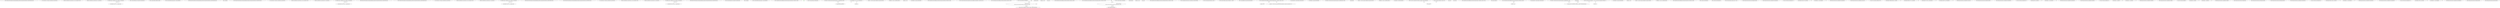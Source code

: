 digraph  {
n0 [cluster="Humanizer.Tests.Extensions.RomanianDateHumanizeTests.RomanianTranslationIsCorrectForThreeHoursAgo()", label="Entry Humanizer.Tests.Extensions.RomanianDateHumanizeTests.RomanianTranslationIsCorrectForThreeHoursAgo()", span="11-11"];
n1 [cluster="Humanizer.Tests.Extensions.RomanianDateHumanizeTests.RomanianTranslationIsCorrectForThreeHoursAgo()", label="var currentCulture = Thread.CurrentThread.CurrentUICulture", span="13-13"];
n2 [cluster="Humanizer.Tests.Extensions.RomanianDateHumanizeTests.RomanianTranslationIsCorrectForThreeHoursAgo()", label="Thread.CurrentThread.CurrentUICulture = new CultureInfo(''ro-RO'')", span="14-14"];
n4 [cluster="Humanizer.Tests.Extensions.RomanianDateHumanizeTests.RomanianTranslationIsCorrectForThreeHoursAgo()", label="Thread.CurrentThread.CurrentUICulture = currentCulture", span="18-18"];
n3 [cluster="Humanizer.Tests.Extensions.RomanianDateHumanizeTests.RomanianTranslationIsCorrectForThreeHoursAgo()", label="var threeHoursAgo = DateTime.UtcNow.AddHours(-3).Humanize()", span="16-16"];
n7 [cluster="System.Globalization.CultureInfo.CultureInfo(string)", label="Entry System.Globalization.CultureInfo.CultureInfo(string)", span="0-0"];
n8 [cluster="System.DateTime.AddHours(double)", label="Entry System.DateTime.AddHours(double)", span="0-0"];
n9 [cluster="System.DateTime.Humanize(bool, System.DateTime?)", label="Entry System.DateTime.Humanize(bool, System.DateTime?)", span="21-21"];
n5 [cluster="Humanizer.Tests.Extensions.RomanianDateHumanizeTests.RomanianTranslationIsCorrectForThreeHoursAgo()", label="Assert.Equal(''acum 3 ore'', threeHoursAgo)", span="20-20"];
n6 [cluster="Humanizer.Tests.Extensions.RomanianDateHumanizeTests.RomanianTranslationIsCorrectForThreeHoursAgo()", label="Exit Humanizer.Tests.Extensions.RomanianDateHumanizeTests.RomanianTranslationIsCorrectForThreeHoursAgo()", span="11-11"];
n10 [cluster="Unk.Equal", label="Entry Unk.Equal", span=""];
n11 [cluster="Humanizer.Tests.Extensions.RomanianDateHumanizeTests.RomanianTranslationIsCorrectFor20HoursAgo()", label="Entry Humanizer.Tests.Extensions.RomanianDateHumanizeTests.RomanianTranslationIsCorrectFor20HoursAgo()", span="24-24"];
n12 [cluster="Humanizer.Tests.Extensions.RomanianDateHumanizeTests.RomanianTranslationIsCorrectFor20HoursAgo()", label="var currentCulture = Thread.CurrentThread.CurrentUICulture", span="26-26"];
n13 [cluster="Humanizer.Tests.Extensions.RomanianDateHumanizeTests.RomanianTranslationIsCorrectFor20HoursAgo()", label="Thread.CurrentThread.CurrentUICulture = new CultureInfo(''ro-RO'')", span="27-27"];
n15 [cluster="Humanizer.Tests.Extensions.RomanianDateHumanizeTests.RomanianTranslationIsCorrectFor20HoursAgo()", label="Thread.CurrentThread.CurrentUICulture = currentCulture", span="31-31"];
n14 [cluster="Humanizer.Tests.Extensions.RomanianDateHumanizeTests.RomanianTranslationIsCorrectFor20HoursAgo()", label="var threeHoursAgo = DateTime.UtcNow.AddHours(-20).Humanize()", span="29-29"];
n16 [cluster="Humanizer.Tests.Extensions.RomanianDateHumanizeTests.RomanianTranslationIsCorrectFor20HoursAgo()", label="Assert.Equal(''acum 20 de ore'', threeHoursAgo)", span="33-33"];
n17 [cluster="Humanizer.Tests.Extensions.RomanianDateHumanizeTests.RomanianTranslationIsCorrectFor20HoursAgo()", label="Exit Humanizer.Tests.Extensions.RomanianDateHumanizeTests.RomanianTranslationIsCorrectFor20HoursAgo()", span="24-24"];
m0_0 [cluster="Humanizer.Tests.Extensions.RomanianDateHumanizeTests.RomanianTranslationIsCorrectForThreeHoursAgo()", file="InstanceBuilder.cs", label="Entry Humanizer.Tests.Extensions.RomanianDateHumanizeTests.RomanianTranslationIsCorrectForThreeHoursAgo()", span="11-11"];
m0_1 [cluster="Humanizer.Tests.Extensions.RomanianDateHumanizeTests.RomanianTranslationIsCorrectForThreeHoursAgo()", file="InstanceBuilder.cs", label="var currentCulture = Thread.CurrentThread.CurrentUICulture", span="13-13"];
m0_2 [cluster="Humanizer.Tests.Extensions.RomanianDateHumanizeTests.RomanianTranslationIsCorrectForThreeHoursAgo()", file="InstanceBuilder.cs", label="Thread.CurrentThread.CurrentUICulture = new CultureInfo(''ro-RO'')", span="14-14"];
m0_4 [cluster="Humanizer.Tests.Extensions.RomanianDateHumanizeTests.RomanianTranslationIsCorrectForThreeHoursAgo()", file="InstanceBuilder.cs", label="Thread.CurrentThread.CurrentUICulture = currentCulture", span="18-18"];
m0_3 [cluster="Humanizer.Tests.Extensions.RomanianDateHumanizeTests.RomanianTranslationIsCorrectForThreeHoursAgo()", file="InstanceBuilder.cs", label="var threeHoursAgo = DateTime.UtcNow.AddHours(-3).Humanize()", span="16-16"];
m0_5 [cluster="Humanizer.Tests.Extensions.RomanianDateHumanizeTests.RomanianTranslationIsCorrectForThreeHoursAgo()", file="InstanceBuilder.cs", label="Assert.Equal(''acum 3 ore'', threeHoursAgo)", span="20-20"];
m0_6 [cluster="Humanizer.Tests.Extensions.RomanianDateHumanizeTests.RomanianTranslationIsCorrectForThreeHoursAgo()", file="InstanceBuilder.cs", label="Exit Humanizer.Tests.Extensions.RomanianDateHumanizeTests.RomanianTranslationIsCorrectForThreeHoursAgo()", span="11-11"];
m0_11 [cluster="Humanizer.Tests.Extensions.RomanianDateHumanizeTests.RomanianTranslationIsCorrectFor20HoursAgo()", file="InstanceBuilder.cs", label="Entry Humanizer.Tests.Extensions.RomanianDateHumanizeTests.RomanianTranslationIsCorrectFor20HoursAgo()", span="24-24"];
m0_12 [cluster="Humanizer.Tests.Extensions.RomanianDateHumanizeTests.RomanianTranslationIsCorrectFor20HoursAgo()", file="InstanceBuilder.cs", label="var currentCulture = Thread.CurrentThread.CurrentUICulture", span="26-26"];
m0_13 [cluster="Humanizer.Tests.Extensions.RomanianDateHumanizeTests.RomanianTranslationIsCorrectFor20HoursAgo()", file="InstanceBuilder.cs", label="Thread.CurrentThread.CurrentUICulture = new CultureInfo(''ro-RO'')", span="27-27"];
m0_15 [cluster="Humanizer.Tests.Extensions.RomanianDateHumanizeTests.RomanianTranslationIsCorrectFor20HoursAgo()", file="InstanceBuilder.cs", label="Thread.CurrentThread.CurrentUICulture = currentCulture", span="31-31"];
m0_14 [cluster="Humanizer.Tests.Extensions.RomanianDateHumanizeTests.RomanianTranslationIsCorrectFor20HoursAgo()", file="InstanceBuilder.cs", label="var threeHoursAgo = DateTime.UtcNow.AddHours(-20).Humanize()", span="29-29"];
m0_16 [cluster="Humanizer.Tests.Extensions.RomanianDateHumanizeTests.RomanianTranslationIsCorrectFor20HoursAgo()", file="InstanceBuilder.cs", label="Assert.Equal(''acum 20 de ore'', threeHoursAgo)", span="33-33"];
m0_17 [cluster="Humanizer.Tests.Extensions.RomanianDateHumanizeTests.RomanianTranslationIsCorrectFor20HoursAgo()", file="InstanceBuilder.cs", label="Exit Humanizer.Tests.Extensions.RomanianDateHumanizeTests.RomanianTranslationIsCorrectFor20HoursAgo()", span="24-24"];
m0_7 [cluster="System.Globalization.CultureInfo.CultureInfo(string)", file="InstanceBuilder.cs", label="Entry System.Globalization.CultureInfo.CultureInfo(string)", span="0-0"];
m0_10 [cluster="Unk.Equal", file="InstanceBuilder.cs", label="Entry Unk.Equal", span=""];
m0_9 [cluster="System.DateTime.Humanize(bool, System.DateTime?)", file="InstanceBuilder.cs", label="Entry System.DateTime.Humanize(bool, System.DateTime?)", span="21-21"];
m1_39 [cluster="CommandLine.Internal.ReflectionUtil.RetrievePropertyAttributeList<TAttribute>(object)", file="ReflectionExtensions.cs", label="Entry CommandLine.Internal.ReflectionUtil.RetrievePropertyAttributeList<TAttribute>(object)", span="112-112"];
m1_42 [cluster="CommandLine.Internal.ReflectionUtil.RetrievePropertyAttributeList<TAttribute>(object)", color=green, community=0, file="ReflectionExtensions.cs", label=info, prediction=0, span="118-118"];
m1_41 [cluster="CommandLine.Internal.ReflectionUtil.RetrievePropertyAttributeList<TAttribute>(object)", file="ReflectionExtensions.cs", label="var info = target.GetType().GetProperties()", span="116-116"];
m1_48 [cluster="CommandLine.Internal.ReflectionUtil.RetrievePropertyAttributeList<TAttribute>(object)", file="ReflectionExtensions.cs", label="list.Add((TAttribute)attribute)", span="128-128"];
m1_43 [cluster="CommandLine.Internal.ReflectionUtil.RetrievePropertyAttributeList<TAttribute>(object)", file="ReflectionExtensions.cs", label="property != null && (property.CanRead && property.CanWrite)", span="120-120"];
m1_45 [cluster="CommandLine.Internal.ReflectionUtil.RetrievePropertyAttributeList<TAttribute>(object)", file="ReflectionExtensions.cs", label="setMethod != null && !setMethod.IsStatic", span="123-123"];
m1_47 [cluster="CommandLine.Internal.ReflectionUtil.RetrievePropertyAttributeList<TAttribute>(object)", file="ReflectionExtensions.cs", label="attribute != null", span="126-126"];
m1_49 [cluster="CommandLine.Internal.ReflectionUtil.RetrievePropertyAttributeList<TAttribute>(object)", file="ReflectionExtensions.cs", label="return list;", span="134-134"];
m1_44 [cluster="CommandLine.Internal.ReflectionUtil.RetrievePropertyAttributeList<TAttribute>(object)", file="ReflectionExtensions.cs", label="var setMethod = property.GetSetMethod()", span="122-122"];
m1_46 [cluster="CommandLine.Internal.ReflectionUtil.RetrievePropertyAttributeList<TAttribute>(object)", file="ReflectionExtensions.cs", label="var attribute = Attribute.GetCustomAttribute(property, typeof(TAttribute), false)", span="125-125"];
m1_40 [cluster="CommandLine.Internal.ReflectionUtil.RetrievePropertyAttributeList<TAttribute>(object)", file="ReflectionExtensions.cs", label="IList<TAttribute> list = new List<TAttribute>()", span="115-115"];
m1_50 [cluster="CommandLine.Internal.ReflectionUtil.RetrievePropertyAttributeList<TAttribute>(object)", file="ReflectionExtensions.cs", label="Exit CommandLine.Internal.ReflectionUtil.RetrievePropertyAttributeList<TAttribute>(object)", span="112-112"];
m1_17 [cluster="System.Attribute.GetCustomAttribute(System.Reflection.MemberInfo, System.Type, bool)", file="ReflectionExtensions.cs", label="Entry System.Attribute.GetCustomAttribute(System.Reflection.MemberInfo, System.Type, bool)", span="0-0"];
m1_20 [cluster="CommandLine.Internal.ReflectionUtil.RetrieveMethod<TAttribute>(object)", file="ReflectionExtensions.cs", label="Entry CommandLine.Internal.ReflectionUtil.RetrieveMethod<TAttribute>(object)", span="70-70"];
m1_21 [cluster="CommandLine.Internal.ReflectionUtil.RetrieveMethod<TAttribute>(object)", file="ReflectionExtensions.cs", label="var info = target.GetType().GetMethods()", span="73-73"];
m1_24 [cluster="CommandLine.Internal.ReflectionUtil.RetrieveMethod<TAttribute>(object)", file="ReflectionExtensions.cs", label="Attribute attribute =\r\n                        Attribute.GetCustomAttribute(method, typeof(TAttribute), false)", span="79-80"];
m1_22 [cluster="CommandLine.Internal.ReflectionUtil.RetrieveMethod<TAttribute>(object)", file="ReflectionExtensions.cs", label=info, span="75-75"];
m1_23 [cluster="CommandLine.Internal.ReflectionUtil.RetrieveMethod<TAttribute>(object)", file="ReflectionExtensions.cs", label="!method.IsStatic", span="77-77"];
m1_25 [cluster="CommandLine.Internal.ReflectionUtil.RetrieveMethod<TAttribute>(object)", file="ReflectionExtensions.cs", label="attribute != null", span="81-81"];
m1_26 [cluster="CommandLine.Internal.ReflectionUtil.RetrieveMethod<TAttribute>(object)", file="ReflectionExtensions.cs", label="return new Pair<MethodInfo, TAttribute>(method, (TAttribute)attribute);", span="83-83"];
m1_27 [cluster="CommandLine.Internal.ReflectionUtil.RetrieveMethod<TAttribute>(object)", file="ReflectionExtensions.cs", label="return null;", span="88-88"];
m1_28 [cluster="CommandLine.Internal.ReflectionUtil.RetrieveMethod<TAttribute>(object)", file="ReflectionExtensions.cs", label="Exit CommandLine.Internal.ReflectionUtil.RetrieveMethod<TAttribute>(object)", span="70-70"];
m1_30 [cluster="CommandLine.Internal.ReflectionUtil.RetrieveMethodAttributeOnly<TAttribute>(object)", file="ReflectionExtensions.cs", label="Entry CommandLine.Internal.ReflectionUtil.RetrieveMethodAttributeOnly<TAttribute>(object)", span="91-91"];
m1_34 [cluster="CommandLine.Internal.ReflectionUtil.RetrieveMethodAttributeOnly<TAttribute>(object)", file="ReflectionExtensions.cs", label="Attribute attribute =\r\n                        Attribute.GetCustomAttribute(method, typeof(TAttribute), false)", span="100-101"];
m1_31 [cluster="CommandLine.Internal.ReflectionUtil.RetrieveMethodAttributeOnly<TAttribute>(object)", file="ReflectionExtensions.cs", label="var info = target.GetType().GetMethods()", span="94-94"];
m1_32 [cluster="CommandLine.Internal.ReflectionUtil.RetrieveMethodAttributeOnly<TAttribute>(object)", file="ReflectionExtensions.cs", label=info, span="96-96"];
m1_33 [cluster="CommandLine.Internal.ReflectionUtil.RetrieveMethodAttributeOnly<TAttribute>(object)", file="ReflectionExtensions.cs", label="!method.IsStatic", span="98-98"];
m1_35 [cluster="CommandLine.Internal.ReflectionUtil.RetrieveMethodAttributeOnly<TAttribute>(object)", file="ReflectionExtensions.cs", label="attribute != null", span="102-102"];
m1_36 [cluster="CommandLine.Internal.ReflectionUtil.RetrieveMethodAttributeOnly<TAttribute>(object)", file="ReflectionExtensions.cs", label="return (TAttribute)attribute;", span="104-104"];
m1_37 [cluster="CommandLine.Internal.ReflectionUtil.RetrieveMethodAttributeOnly<TAttribute>(object)", file="ReflectionExtensions.cs", label="return null;", span="109-109"];
m1_38 [cluster="CommandLine.Internal.ReflectionUtil.RetrieveMethodAttributeOnly<TAttribute>(object)", file="ReflectionExtensions.cs", label="Exit CommandLine.Internal.ReflectionUtil.RetrieveMethodAttributeOnly<TAttribute>(object)", span="91-91"];
m1_18 [cluster="CommandLine.Internal.Pair<TLeft, TRight>.Pair(TLeft, TRight)", file="ReflectionExtensions.cs", label="Entry CommandLine.Internal.Pair<TLeft, TRight>.Pair(TLeft, TRight)", span="37-37"];
m1_74 [cluster="string.CompareOrdinal(string, string)", file="ReflectionExtensions.cs", label="Entry string.CompareOrdinal(string, string)", span="0-0"];
m1_19 [cluster="System.Collections.Generic.ICollection<T>.Add(T)", file="ReflectionExtensions.cs", label="Entry System.Collections.Generic.ICollection<T>.Add(T)", span="0-0"];
m1_16 [cluster="System.Reflection.PropertyInfo.GetSetMethod()", file="ReflectionExtensions.cs", label="Entry System.Reflection.PropertyInfo.GetSetMethod()", span="0-0"];
m1_58 [cluster="CommandLine.Internal.ReflectionUtil.RetrieveOptionProperty<TAttribute>(object, string)", file="ReflectionExtensions.cs", label="Entry CommandLine.Internal.ReflectionUtil.RetrieveOptionProperty<TAttribute>(object, string)", span="151-151"];
m1_62 [cluster="CommandLine.Internal.ReflectionUtil.RetrieveOptionProperty<TAttribute>(object, string)", file="ReflectionExtensions.cs", label="var propertiesInfo = target.GetType().GetProperties()", span="156-156"];
m1_65 [cluster="CommandLine.Internal.ReflectionUtil.RetrieveOptionProperty<TAttribute>(object, string)", file="ReflectionExtensions.cs", label="var setMethod = property.GetSetMethod()", span="162-162"];
m1_67 [cluster="CommandLine.Internal.ReflectionUtil.RetrieveOptionProperty<TAttribute>(object, string)", file="ReflectionExtensions.cs", label="var attribute = Attribute.GetCustomAttribute(property, typeof(TAttribute), false)", span="165-165"];
m1_60 [cluster="CommandLine.Internal.ReflectionUtil.RetrieveOptionProperty<TAttribute>(object, string)", file="ReflectionExtensions.cs", label="target == null", span="155-155"];
m1_63 [cluster="CommandLine.Internal.ReflectionUtil.RetrieveOptionProperty<TAttribute>(object, string)", file="ReflectionExtensions.cs", label=propertiesInfo, span="158-158"];
m1_64 [cluster="CommandLine.Internal.ReflectionUtil.RetrieveOptionProperty<TAttribute>(object, string)", file="ReflectionExtensions.cs", label="property != null && (property.CanRead && property.CanWrite)", span="160-160"];
m1_66 [cluster="CommandLine.Internal.ReflectionUtil.RetrieveOptionProperty<TAttribute>(object, string)", file="ReflectionExtensions.cs", label="setMethod != null && !setMethod.IsStatic", span="163-163"];
m1_68 [cluster="CommandLine.Internal.ReflectionUtil.RetrieveOptionProperty<TAttribute>(object, string)", file="ReflectionExtensions.cs", label="var optionAttr = (TAttribute)attribute", span="166-166"];
m1_70 [cluster="CommandLine.Internal.ReflectionUtil.RetrieveOptionProperty<TAttribute>(object, string)", file="ReflectionExtensions.cs", label="found = new Pair<PropertyInfo, TAttribute>(property, (TAttribute)attribute)", span="169-169"];
m1_59 [cluster="CommandLine.Internal.ReflectionUtil.RetrieveOptionProperty<TAttribute>(object, string)", file="ReflectionExtensions.cs", label="Pair<PropertyInfo, TAttribute> found = null", span="154-154"];
m1_69 [cluster="CommandLine.Internal.ReflectionUtil.RetrieveOptionProperty<TAttribute>(object, string)", file="ReflectionExtensions.cs", label="optionAttr != null && string.CompareOrdinal(uniqueName, optionAttr.UniqueName) == 0", span="167-167"];
m1_61 [cluster="CommandLine.Internal.ReflectionUtil.RetrieveOptionProperty<TAttribute>(object, string)", file="ReflectionExtensions.cs", label="return null;", span="155-155"];
m1_72 [cluster="CommandLine.Internal.ReflectionUtil.RetrieveOptionProperty<TAttribute>(object, string)", file="ReflectionExtensions.cs", label="return found;", span="175-175"];
m1_71 [cluster="CommandLine.Internal.ReflectionUtil.RetrieveOptionProperty<TAttribute>(object, string)", file="ReflectionExtensions.cs", label="return found;", span="170-170"];
m1_73 [cluster="CommandLine.Internal.ReflectionUtil.RetrieveOptionProperty<TAttribute>(object, string)", file="ReflectionExtensions.cs", label="Exit CommandLine.Internal.ReflectionUtil.RetrieveOptionProperty<TAttribute>(object, string)", span="151-151"];
m1_14 [cluster="object.GetType()", file="ReflectionExtensions.cs", label="Entry object.GetType()", span="0-0"];
m1_0 [cluster="CommandLine.Internal.ReflectionUtil.RetrievePropertyList<TAttribute>(object)", file="ReflectionExtensions.cs", label="Entry CommandLine.Internal.ReflectionUtil.RetrievePropertyList<TAttribute>(object)", span="43-43"];
m1_3 [cluster="CommandLine.Internal.ReflectionUtil.RetrievePropertyList<TAttribute>(object)", file="ReflectionExtensions.cs", label="var propertiesInfo = target.GetType().GetProperties()", span="49-49"];
m1_10 [cluster="CommandLine.Internal.ReflectionUtil.RetrievePropertyList<TAttribute>(object)", file="ReflectionExtensions.cs", label="list.Add(new Pair<PropertyInfo, TAttribute>(property, (TAttribute)attribute))", span="61-61"];
m1_6 [cluster="CommandLine.Internal.ReflectionUtil.RetrievePropertyList<TAttribute>(object)", file="ReflectionExtensions.cs", label="var setMethod = property.GetSetMethod()", span="55-55"];
m1_8 [cluster="CommandLine.Internal.ReflectionUtil.RetrievePropertyList<TAttribute>(object)", file="ReflectionExtensions.cs", label="var attribute = Attribute.GetCustomAttribute(property, typeof(TAttribute), false)", span="58-58"];
m1_1 [cluster="CommandLine.Internal.ReflectionUtil.RetrievePropertyList<TAttribute>(object)", file="ReflectionExtensions.cs", label="IList<Pair<PropertyInfo, TAttribute>> list = new List<Pair<PropertyInfo, TAttribute>>()", span="46-46"];
m1_2 [cluster="CommandLine.Internal.ReflectionUtil.RetrievePropertyList<TAttribute>(object)", file="ReflectionExtensions.cs", label="target != null", span="47-47"];
m1_4 [cluster="CommandLine.Internal.ReflectionUtil.RetrievePropertyList<TAttribute>(object)", file="ReflectionExtensions.cs", label=propertiesInfo, span="51-51"];
m1_9 [cluster="CommandLine.Internal.ReflectionUtil.RetrievePropertyList<TAttribute>(object)", file="ReflectionExtensions.cs", label="attribute != null", span="59-59"];
m1_5 [cluster="CommandLine.Internal.ReflectionUtil.RetrievePropertyList<TAttribute>(object)", file="ReflectionExtensions.cs", label="property != null && (property.CanRead && property.CanWrite)", span="53-53"];
m1_7 [cluster="CommandLine.Internal.ReflectionUtil.RetrievePropertyList<TAttribute>(object)", file="ReflectionExtensions.cs", label="setMethod != null && !setMethod.IsStatic", span="56-56"];
m1_11 [cluster="CommandLine.Internal.ReflectionUtil.RetrievePropertyList<TAttribute>(object)", file="ReflectionExtensions.cs", label="return list;", span="67-67"];
m1_12 [cluster="CommandLine.Internal.ReflectionUtil.RetrievePropertyList<TAttribute>(object)", file="ReflectionExtensions.cs", label="Exit CommandLine.Internal.ReflectionUtil.RetrievePropertyList<TAttribute>(object)", span="43-43"];
m1_29 [cluster="System.Type.GetMethods()", file="ReflectionExtensions.cs", label="Entry System.Type.GetMethods()", span="0-0"];
m1_15 [cluster="System.Type.GetProperties()", file="ReflectionExtensions.cs", label="Entry System.Type.GetProperties()", span="0-0"];
m1_13 [cluster="System.Collections.Generic.List<T>.List()", file="ReflectionExtensions.cs", label="Entry System.Collections.Generic.List<T>.List()", span="0-0"];
m2_34 [cluster="Humanizer.Bytes.ByteSize.FromMegabytes(double)", file="ReflectionHelper.cs", label="Entry Humanizer.Bytes.ByteSize.FromMegabytes(double)", span="130-130"];
m2_35 [cluster="Humanizer.Tests.Bytes.CreatingTests.FromGigabytes()", file="ReflectionHelper.cs", label="Entry Humanizer.Tests.Bytes.CreatingTests.FromGigabytes()", span="79-79"];
m2_36 [cluster="Humanizer.Tests.Bytes.CreatingTests.FromGigabytes()", file="ReflectionHelper.cs", label="var result = ByteSize.FromGigabytes(1.5)", span="81-81"];
m2_37 [cluster="Humanizer.Tests.Bytes.CreatingTests.FromGigabytes()", file="ReflectionHelper.cs", label="Assert.Equal(1610612736, result.Bytes)", span="83-83"];
m2_38 [cluster="Humanizer.Tests.Bytes.CreatingTests.FromGigabytes()", file="ReflectionHelper.cs", label="Assert.Equal(1.5, result.Gigabytes)", span="84-84"];
m2_39 [cluster="Humanizer.Tests.Bytes.CreatingTests.FromGigabytes()", file="ReflectionHelper.cs", label="Exit Humanizer.Tests.Bytes.CreatingTests.FromGigabytes()", span="79-79"];
m2_0 [cluster="Humanizer.Tests.Bytes.CreatingTests.Constructor()", file="ReflectionHelper.cs", label="Entry Humanizer.Tests.Bytes.CreatingTests.Constructor()", span="30-30"];
m2_1 [cluster="Humanizer.Tests.Bytes.CreatingTests.Constructor()", file="ReflectionHelper.cs", label="var result = new ByteSize(1099511627776)", span="32-32"];
m2_2 [cluster="Humanizer.Tests.Bytes.CreatingTests.Constructor()", file="ReflectionHelper.cs", label="Assert.Equal(8.796093022208e12, result.Bits)", span="34-34"];
m2_3 [cluster="Humanizer.Tests.Bytes.CreatingTests.Constructor()", file="ReflectionHelper.cs", label="Assert.Equal(1099511627776, result.Bytes)", span="35-35"];
m2_4 [cluster="Humanizer.Tests.Bytes.CreatingTests.Constructor()", file="ReflectionHelper.cs", label="Assert.Equal(1073741824, result.Kilobytes)", span="36-36"];
m2_5 [cluster="Humanizer.Tests.Bytes.CreatingTests.Constructor()", file="ReflectionHelper.cs", label="Assert.Equal(1048576, result.Megabytes)", span="37-37"];
m2_8 [cluster="Humanizer.Tests.Bytes.CreatingTests.Constructor()", file="ReflectionHelper.cs", label="Exit Humanizer.Tests.Bytes.CreatingTests.Constructor()", span="30-30"];
m2_40 [cluster="Humanizer.Bytes.ByteSize.FromGigabytes(double)", file="ReflectionHelper.cs", label="Entry Humanizer.Bytes.ByteSize.FromGigabytes(double)", span="135-135"];
m2_23 [cluster="Humanizer.Tests.Bytes.CreatingTests.FromKilobytes()", file="ReflectionHelper.cs", label="Entry Humanizer.Tests.Bytes.CreatingTests.FromKilobytes()", span="61-61"];
m2_24 [cluster="Humanizer.Tests.Bytes.CreatingTests.FromKilobytes()", file="ReflectionHelper.cs", label="var result = ByteSize.FromKilobytes(1.5)", span="63-63"];
m2_25 [cluster="Humanizer.Tests.Bytes.CreatingTests.FromKilobytes()", file="ReflectionHelper.cs", label="Assert.Equal(1536, result.Bytes)", span="65-65"];
m2_26 [cluster="Humanizer.Tests.Bytes.CreatingTests.FromKilobytes()", file="ReflectionHelper.cs", label="Assert.Equal(1.5, result.Kilobytes)", span="66-66"];
m2_27 [cluster="Humanizer.Tests.Bytes.CreatingTests.FromKilobytes()", file="ReflectionHelper.cs", label="Exit Humanizer.Tests.Bytes.CreatingTests.FromKilobytes()", span="61-61"];
m2_17 [cluster="Humanizer.Tests.Bytes.CreatingTests.FromBytes()", file="ReflectionHelper.cs", label="Entry Humanizer.Tests.Bytes.CreatingTests.FromBytes()", span="52-52"];
m2_18 [cluster="Humanizer.Tests.Bytes.CreatingTests.FromBytes()", file="ReflectionHelper.cs", label="var result = ByteSize.FromBytes(1.5)", span="54-54"];
m2_19 [cluster="Humanizer.Tests.Bytes.CreatingTests.FromBytes()", file="ReflectionHelper.cs", label="Assert.Equal(12, result.Bits)", span="56-56"];
m2_20 [cluster="Humanizer.Tests.Bytes.CreatingTests.FromBytes()", file="ReflectionHelper.cs", label="Assert.Equal(1.5, result.Bytes)", span="57-57"];
m2_21 [cluster="Humanizer.Tests.Bytes.CreatingTests.FromBytes()", file="ReflectionHelper.cs", label="Exit Humanizer.Tests.Bytes.CreatingTests.FromBytes()", span="52-52"];
m2_11 [cluster="Humanizer.Tests.Bytes.CreatingTests.FromBits()", file="ReflectionHelper.cs", label="Entry Humanizer.Tests.Bytes.CreatingTests.FromBits()", span="43-43"];
m2_12 [cluster="Humanizer.Tests.Bytes.CreatingTests.FromBits()", file="ReflectionHelper.cs", label="var result = ByteSize.FromBits(8)", span="45-45"];
m2_13 [cluster="Humanizer.Tests.Bytes.CreatingTests.FromBits()", file="ReflectionHelper.cs", label="Assert.Equal(8, result.Bits)", span="47-47"];
m2_14 [cluster="Humanizer.Tests.Bytes.CreatingTests.FromBits()", file="ReflectionHelper.cs", label="Assert.Equal(1, result.Bytes)", span="48-48"];
m2_15 [cluster="Humanizer.Tests.Bytes.CreatingTests.FromBits()", file="ReflectionHelper.cs", label="Exit Humanizer.Tests.Bytes.CreatingTests.FromBits()", span="43-43"];
m2_16 [cluster="Humanizer.Bytes.ByteSize.FromBits(long)", file="ReflectionHelper.cs", label="Entry Humanizer.Bytes.ByteSize.FromBits(long)", span="115-115"];
m2_28 [cluster="Humanizer.Bytes.ByteSize.FromKilobytes(double)", file="ReflectionHelper.cs", label="Entry Humanizer.Bytes.ByteSize.FromKilobytes(double)", span="125-125"];
m2_46 [cluster="Humanizer.Bytes.ByteSize.FromTerabytes(double)", file="ReflectionHelper.cs", label="Entry Humanizer.Bytes.ByteSize.FromTerabytes(double)", span="140-140"];
m2_41 [cluster="Humanizer.Tests.Bytes.CreatingTests.FromTerabytes()", file="ReflectionHelper.cs", label="Entry Humanizer.Tests.Bytes.CreatingTests.FromTerabytes()", span="88-88"];
m2_42 [cluster="Humanizer.Tests.Bytes.CreatingTests.FromTerabytes()", file="ReflectionHelper.cs", label="var result = ByteSize.FromTerabytes(1.5)", span="90-90"];
m2_43 [cluster="Humanizer.Tests.Bytes.CreatingTests.FromTerabytes()", file="ReflectionHelper.cs", label="Assert.Equal(1649267441664, result.Bytes)", span="92-92"];
m2_44 [cluster="Humanizer.Tests.Bytes.CreatingTests.FromTerabytes()", file="ReflectionHelper.cs", label="Assert.Equal(1.5, result.Terabytes)", span="93-93"];
m2_45 [cluster="Humanizer.Tests.Bytes.CreatingTests.FromTerabytes()", file="ReflectionHelper.cs", label="Exit Humanizer.Tests.Bytes.CreatingTests.FromTerabytes()", span="88-88"];
m2_29 [cluster="Humanizer.Tests.Bytes.CreatingTests.FromMegabytes()", file="ReflectionHelper.cs", label="Entry Humanizer.Tests.Bytes.CreatingTests.FromMegabytes()", span="70-70"];
m2_30 [cluster="Humanizer.Tests.Bytes.CreatingTests.FromMegabytes()", file="ReflectionHelper.cs", label="var result = ByteSize.FromMegabytes(1.5)", span="72-72"];
m2_31 [cluster="Humanizer.Tests.Bytes.CreatingTests.FromMegabytes()", file="ReflectionHelper.cs", label="Assert.Equal(1572864, result.Bytes)", span="74-74"];
m2_32 [cluster="Humanizer.Tests.Bytes.CreatingTests.FromMegabytes()", file="ReflectionHelper.cs", label="Assert.Equal(1.5, result.Megabytes)", span="75-75"];
m2_33 [cluster="Humanizer.Tests.Bytes.CreatingTests.FromMegabytes()", file="ReflectionHelper.cs", label="Exit Humanizer.Tests.Bytes.CreatingTests.FromMegabytes()", span="70-70"];
m2_22 [cluster="Humanizer.Bytes.ByteSize.FromBytes(double)", file="ReflectionHelper.cs", label="Entry Humanizer.Bytes.ByteSize.FromBytes(double)", span="120-120"];
m2_9 [cluster="Humanizer.Bytes.ByteSize.ByteSize(double)", file="ReflectionHelper.cs", label="Entry Humanizer.Bytes.ByteSize.ByteSize(double)", span="102-102"];
n3 -> n5  [color=darkseagreen4, key=1, label=threeHoursAgo, style=dashed];
n14 -> n16  [color=darkseagreen4, key=1, label=threeHoursAgo, style=dashed];
m0_3 -> m0_5  [color=darkseagreen4, key=1, label=threeHoursAgo, style=dashed];
m0_14 -> m0_16  [color=darkseagreen4, key=1, label=threeHoursAgo, style=dashed];
m1_46 -> m1_48  [color=darkseagreen4, key=1, label=attribute, style=dashed];
m1_40 -> m1_48  [color=darkseagreen4, key=1, label=list, style=dashed];
m1_40 -> m1_49  [color=darkseagreen4, key=1, label=list, style=dashed];
m1_24 -> m1_26  [color=darkseagreen4, key=1, label=attribute, style=dashed];
m1_22 -> m1_24  [color=darkseagreen4, key=1, label=method, style=dashed];
m1_22 -> m1_26  [color=darkseagreen4, key=1, label=method, style=dashed];
m1_34 -> m1_36  [color=darkseagreen4, key=1, label=attribute, style=dashed];
m1_32 -> m1_34  [color=darkseagreen4, key=1, label=method, style=dashed];
m1_58 -> m1_60  [color=darkseagreen4, key=1, label=object, style=dashed];
m1_58 -> m1_69  [color=darkseagreen4, key=1, label=string, style=dashed];
m1_70 -> m1_72  [color=darkseagreen4, key=1, label=found, style=dashed];
m1_59 -> m1_72  [color=darkseagreen4, key=1, label=found, style=dashed];
m1_0 -> m1_2  [color=darkseagreen4, key=1, label=object, style=dashed];
m1_8 -> m1_10  [color=darkseagreen4, key=1, label=attribute, style=dashed];
m1_1 -> m1_10  [color=darkseagreen4, key=1, label=list, style=dashed];
m1_1 -> m1_11  [color=darkseagreen4, key=1, label=list, style=dashed];
m1_4 -> m1_10  [color=darkseagreen4, key=1, label=property, style=dashed];
m2_37 -> m2_37  [color=darkseagreen4, key=1, label=result, style=dashed];
m2_38 -> m2_38  [color=darkseagreen4, key=1, label=result, style=dashed];
m2_2 -> m2_2  [color=darkseagreen4, key=1, label=result, style=dashed];
m2_3 -> m2_3  [color=darkseagreen4, key=1, label=result, style=dashed];
m2_4 -> m2_4  [color=darkseagreen4, key=1, label=result, style=dashed];
m2_5 -> m2_5  [color=darkseagreen4, key=1, label=result, style=dashed];
m2_25 -> m2_25  [color=darkseagreen4, key=1, label=result, style=dashed];
m2_26 -> m2_26  [color=darkseagreen4, key=1, label=result, style=dashed];
m2_19 -> m2_19  [color=darkseagreen4, key=1, label=result, style=dashed];
m2_20 -> m2_20  [color=darkseagreen4, key=1, label=result, style=dashed];
m2_13 -> m2_13  [color=darkseagreen4, key=1, label=result, style=dashed];
m2_14 -> m2_14  [color=darkseagreen4, key=1, label=result, style=dashed];
m2_43 -> m2_43  [color=darkseagreen4, key=1, label=result, style=dashed];
m2_44 -> m2_44  [color=darkseagreen4, key=1, label=result, style=dashed];
m2_31 -> m2_31  [color=darkseagreen4, key=1, label=result, style=dashed];
m2_32 -> m2_32  [color=darkseagreen4, key=1, label=result, style=dashed];
}
